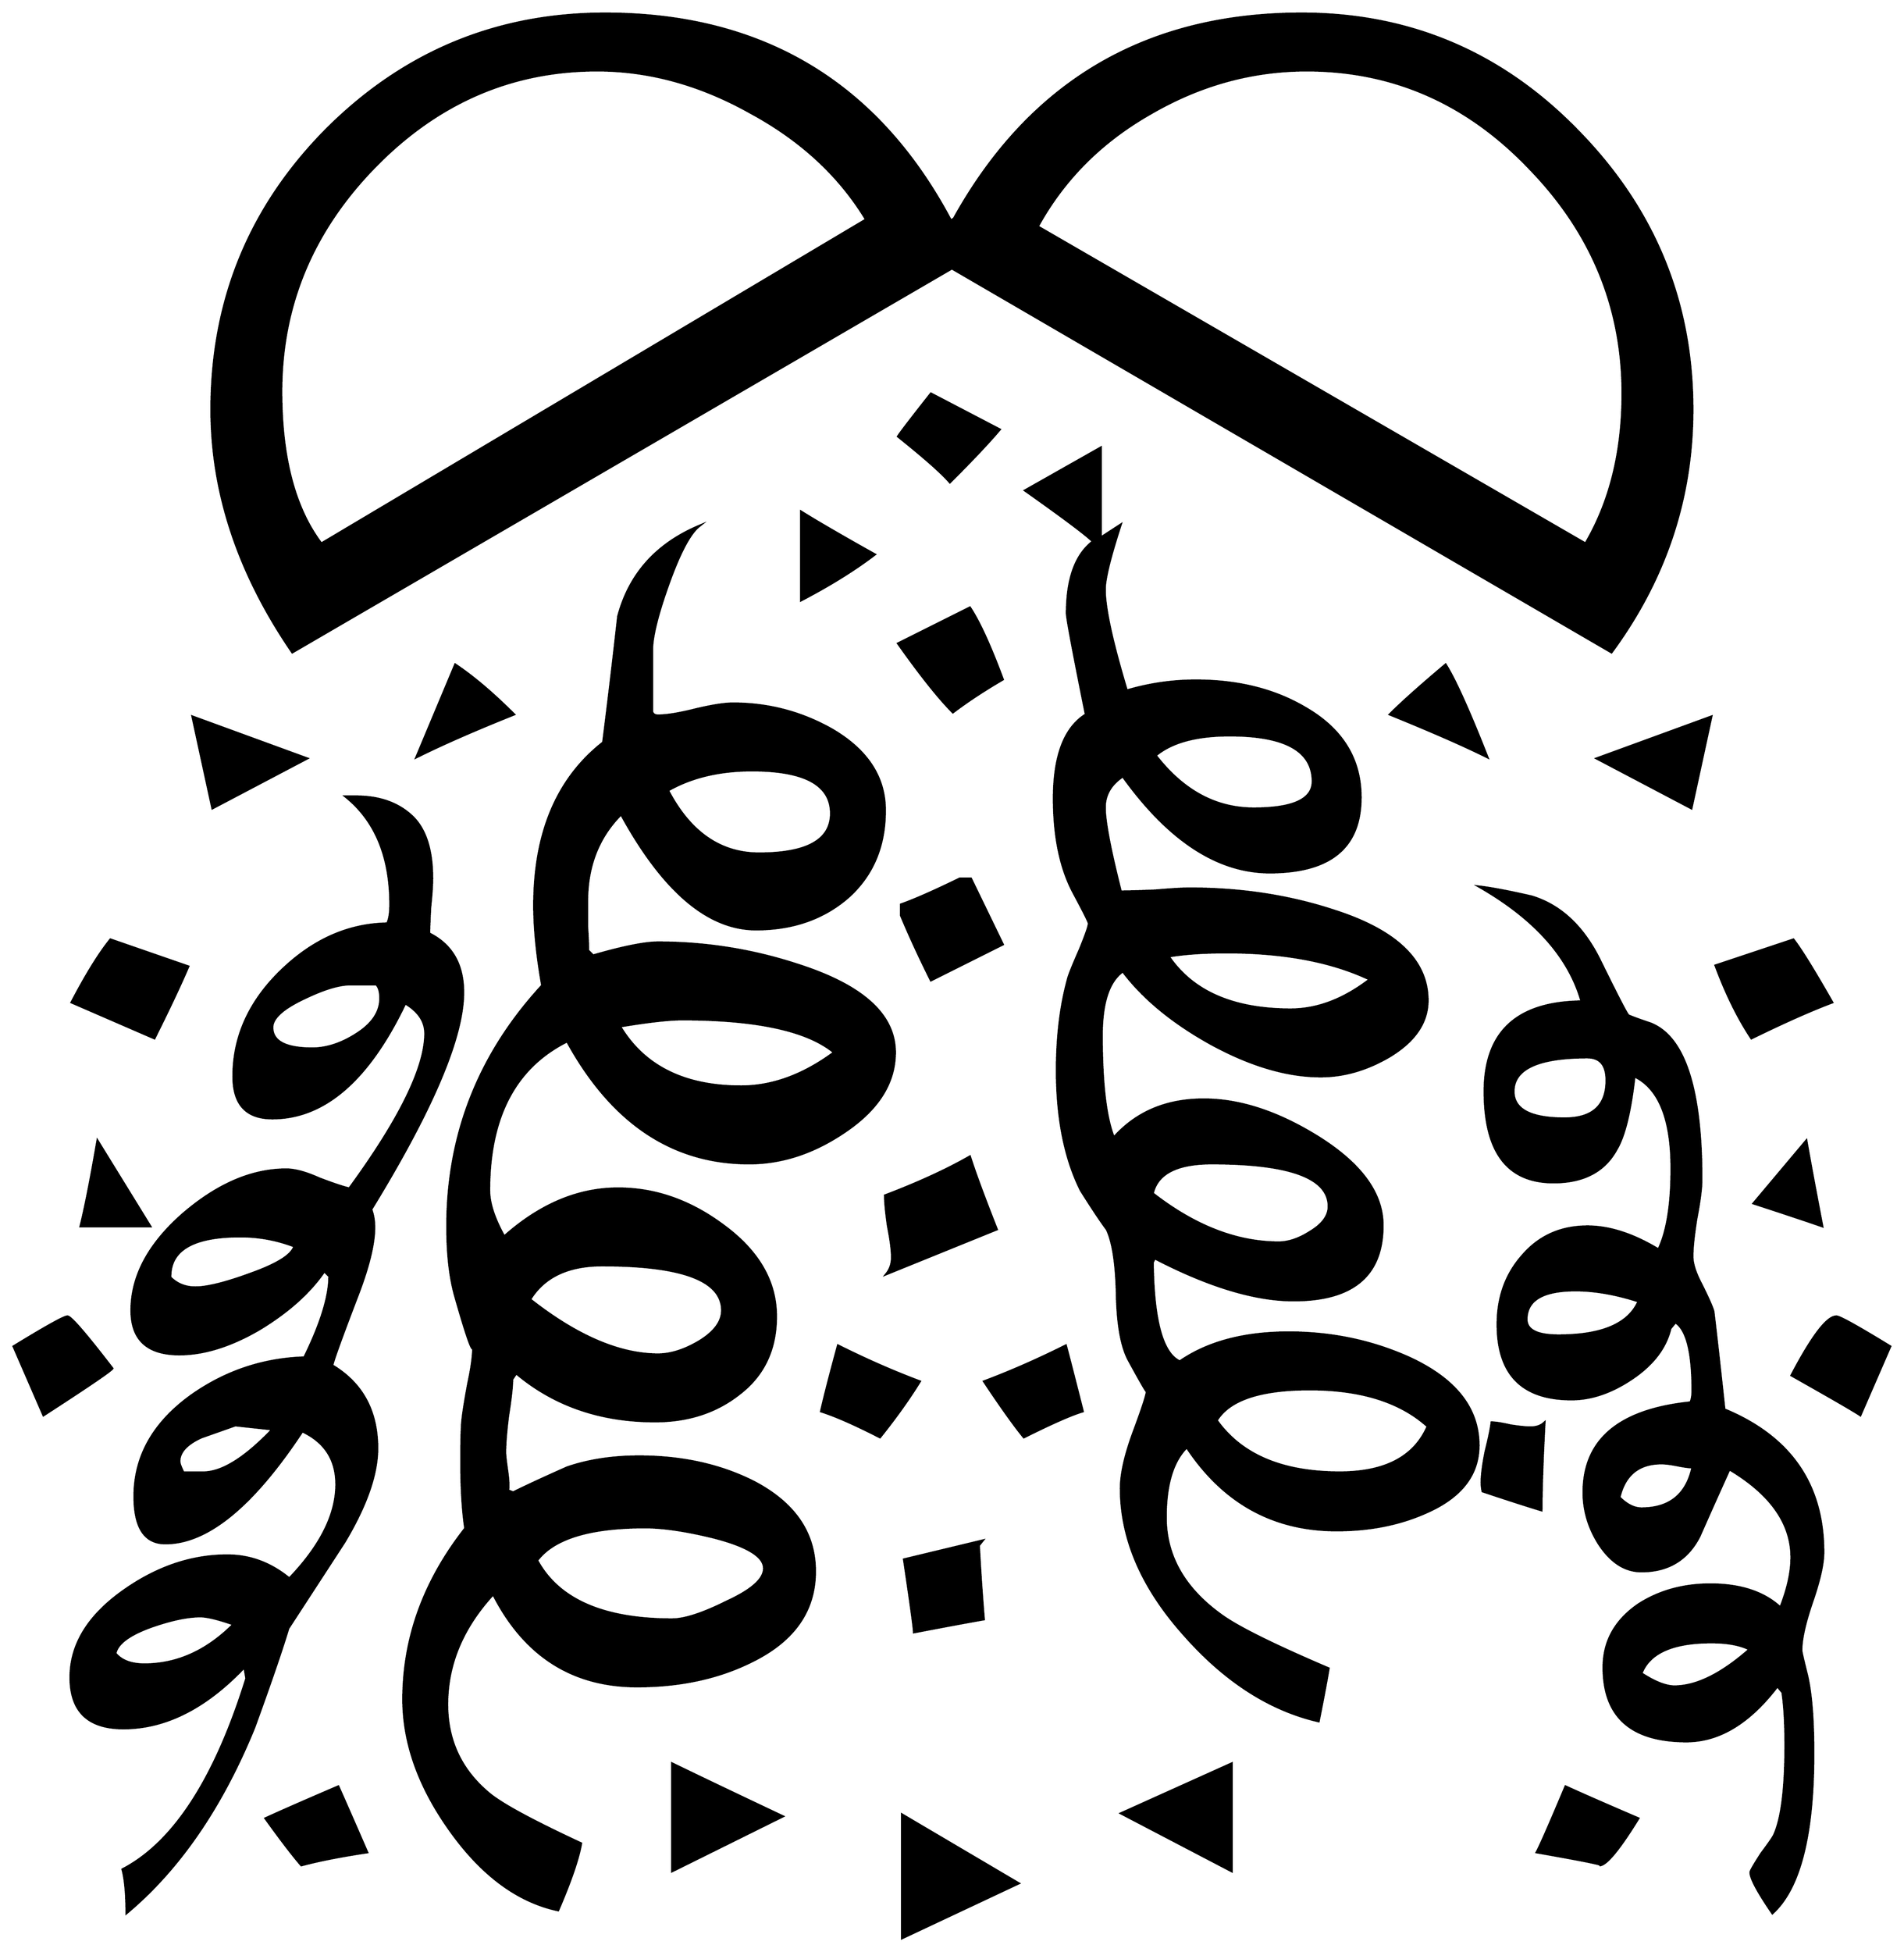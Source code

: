 


\begin{tikzpicture}[y=0.80pt, x=0.80pt, yscale=-1.0, xscale=1.0, inner sep=0pt, outer sep=0pt]
\begin{scope}[shift={(100.0,1715.0)},nonzero rule]
  \path[draw=.,fill=.,line width=1.600pt] (1781.0,-851.0) --
    (1761.0,-759.0) -- (1666.0,-809.0) -- (1781.0,-851.0) --
    cycle(1902.0,-565.0) .. controls (1880.667,-557.0) and
    (1853.667,-545.0) .. (1821.0,-529.0) .. controls
    (1807.667,-549.0) and (1795.667,-573.333) .. (1785.0,-602.0) --
    (1863.0,-628.0) .. controls (1870.333,-618.667) and
    (1883.333,-597.667) .. (1902.0,-565.0) -- cycle(1557.0,-810.0)
    .. controls (1534.333,-821.333) and (1501.667,-835.667) ..
    (1459.0,-853.0) .. controls (1471.0,-865.0) and
    (1489.667,-881.667) .. (1515.0,-903.0) .. controls
    (1524.333,-888.333) and (1538.333,-857.333) .. (1557.0,-810.0) --
    cycle(1762.0,-1158.0) .. controls (1762.0,-1069.333) and
    (1735.0,-988.333) .. (1681.0,-915.0) -- (1021.0,-1299.0) --
    (361.0,-915.0) .. controls (307.0,-993.667) and
    (280.0,-1074.667) .. (280.0,-1158.0) .. controls
    (280.0,-1267.333) and (318.333,-1360.667) .. (395.0,-1438.0) ..
    controls (472.333,-1515.333) and (565.333,-1554.0) ..
    (674.0,-1554.0) .. controls (831.333,-1554.0) and
    (946.667,-1485.0) .. (1020.0,-1347.0) -- (1023.0,-1349.0) ..
    controls (1099.0,-1485.667) and (1215.0,-1554.0) ..
    (1371.0,-1554.0) .. controls (1479.0,-1554.0) and
    (1571.0,-1515.0) .. (1647.0,-1437.0) .. controls
    (1723.667,-1359.0) and (1762.0,-1266.0) .. (1762.0,-1158.0) --
    cycle(1892.0,-341.0) .. controls (1876.667,-346.333) and
    (1853.667,-354.0) .. (1823.0,-364.0) -- (1876.0,-427.0) ..
    controls (1879.333,-407.667) and (1884.667,-379.0) ..
    (1892.0,-341.0) -- cycle(1069.0,-1138.0) .. controls
    (1058.333,-1125.333) and (1041.667,-1107.667) .. (1019.0,-1085.0) ..
    controls (1011.0,-1094.333) and (993.667,-1109.667) ..
    (967.0,-1131.0) .. controls (969.0,-1134.333) and
    (980.0,-1148.667) .. (1000.0,-1174.0) .. controls
    (1015.333,-1166.0) and (1038.333,-1154.0) .. (1069.0,-1138.0) --
    cycle(1960.0,-221.0) -- (1930.0,-152.0) .. controls
    (1925.333,-155.333) and (1902.333,-168.667) .. (1861.0,-192.0) ..
    controls (1881.667,-231.333) and (1896.667,-251.0) ..
    (1906.0,-251.0) .. controls (1909.333,-251.0) and
    (1927.333,-241.0) .. (1960.0,-221.0) -- cycle(1072.0,-888.0)
    .. controls (1052.667,-876.667) and (1036.0,-865.667) ..
    (1022.0,-855.0) .. controls (1008.0,-869.0) and
    (989.667,-892.0) .. (967.0,-924.0) -- (1039.0,-960.0) ..
    controls (1048.333,-946.0) and (1059.333,-922.0) ..
    (1072.0,-888.0) -- cycle(944.0,-1013.0) .. controls
    (924.0,-997.667) and (899.333,-982.333) .. (870.0,-967.0) --
    (870.0,-1056.0) .. controls (886.0,-1046.0) and
    (910.667,-1031.667) .. (944.0,-1013.0) -- cycle(1893.0,-15.0) ..
    controls (1893.0,-3.667) and (1889.333,12.667) .. (1882.0,34.0) ..
    controls (1874.667,55.333) and (1871.0,71.667) .. (1871.0,83.0) ..
    controls (1871.0,84.333) and (1872.667,91.667) .. (1876.0,105.0)
    .. controls (1880.667,123.0) and (1883.0,150.0) ..
    (1883.0,186.0) .. controls (1883.0,268.0) and (1869.333,321.333)
    .. (1842.0,346.0) .. controls (1827.333,324.667) and
    (1820.0,311.0) .. (1820.0,305.0) .. controls (1820.0,303.667)
    and (1823.667,297.333) .. (1831.0,286.0) .. controls
    (1839.0,275.333) and (1843.333,269.0) .. (1844.0,267.0) ..
    controls (1851.333,250.333) and (1855.0,220.667) .. (1855.0,178.0)
    .. controls (1855.0,156.0) and (1854.0,138.333) ..
    (1852.0,125.0) -- (1847.0,119.0) .. controls (1819.0,155.667)
    and (1788.667,174.0) .. (1756.0,174.0) .. controls
    (1700.667,174.0) and (1673.0,149.333) .. (1673.0,100.0) ..
    controls (1673.0,74.0) and (1684.667,53.0) .. (1708.0,37.0) ..
    controls (1728.667,23.667) and (1752.667,17.0) .. (1780.0,17.0) ..
    controls (1810.0,17.0) and (1833.333,24.667) .. (1850.0,40.0) ..
    controls (1857.333,21.333) and (1861.0,4.667) .. (1861.0,-10.0) ..
    controls (1861.0,-44.0) and (1840.333,-73.333) .. (1799.0,-98.0)
    .. controls (1789.0,-76.0) and (1779.0,-53.667) ..
    (1769.0,-31.0) .. controls (1757.0,-7.667) and (1737.667,4.0) ..
    (1711.0,4.0) .. controls (1694.333,4.0) and (1680.0,-5.333) ..
    (1668.0,-24.0) .. controls (1658.0,-40.0) and (1653.0,-57.0)
    .. (1653.0,-75.0) .. controls (1653.0,-127.667) and
    (1688.667,-157.667) .. (1760.0,-165.0) .. controls
    (1761.333,-167.667) and (1762.0,-171.667) .. (1762.0,-177.0) ..
    controls (1762.0,-215.0) and (1756.333,-237.667) ..
    (1745.0,-245.0) -- (1740.0,-239.0) .. controls
    (1735.333,-219.667) and (1722.667,-203.0) .. (1702.0,-189.0) ..
    controls (1681.333,-175.0) and (1661.0,-168.0) ..
    (1641.0,-168.0) .. controls (1591.667,-168.0) and
    (1567.0,-193.0) .. (1567.0,-243.0) .. controls
    (1567.0,-270.333) and (1575.333,-293.333) .. (1592.0,-312.0) ..
    controls (1608.667,-331.333) and (1630.333,-341.0) ..
    (1657.0,-341.0) .. controls (1679.0,-341.0) and
    (1702.667,-333.333) .. (1728.0,-318.0) .. controls
    (1736.667,-336.0) and (1741.0,-363.0) .. (1741.0,-399.0) ..
    controls (1741.0,-448.333) and (1728.667,-479.0) ..
    (1704.0,-491.0) .. controls (1700.0,-455.667) and
    (1694.0,-431.333) .. (1686.0,-418.0) .. controls
    (1674.0,-396.0) and (1653.0,-385.0) .. (1623.0,-385.0) ..
    controls (1577.0,-385.0) and (1554.0,-415.333) ..
    (1554.0,-476.0) .. controls (1554.0,-535.333) and
    (1586.333,-565.333) .. (1651.0,-566.0) .. controls
    (1638.333,-610.667) and (1604.0,-649.0) .. (1548.0,-681.0) ..
    controls (1560.0,-679.667) and (1577.667,-676.333) ..
    (1601.0,-671.0) .. controls (1629.667,-662.333) and
    (1652.333,-641.333) .. (1669.0,-608.0) .. controls
    (1687.0,-571.333) and (1696.667,-552.667) .. (1698.0,-552.0) ..
    controls (1702.667,-550.0) and (1710.0,-547.333) ..
    (1720.0,-544.0) .. controls (1754.0,-530.667) and
    (1771.0,-478.667) .. (1771.0,-388.0) .. controls
    (1771.0,-379.333) and (1769.333,-366.333) .. (1766.0,-349.0) ..
    controls (1763.333,-332.333) and (1762.0,-319.667) ..
    (1762.0,-311.0) .. controls (1762.0,-303.667) and
    (1765.0,-294.333) .. (1771.0,-283.0) .. controls
    (1777.667,-269.667) and (1781.667,-260.667) .. (1783.0,-256.0) ..
    controls (1785.667,-234.0) and (1789.333,-201.333) ..
    (1794.0,-158.0) .. controls (1860.0,-130.667) and
    (1893.0,-83.0) .. (1893.0,-15.0) -- cycle(1548.0,-122.0) ..
    controls (1548.0,-92.667) and (1530.667,-70.333) .. (1496.0,-55.0)
    .. controls (1469.333,-43.0) and (1439.333,-37.0) ..
    (1406.0,-37.0) .. controls (1342.667,-37.0) and (1292.667,-64.667)
    .. (1256.0,-120.0) .. controls (1242.0,-106.0) and
    (1235.0,-82.667) .. (1235.0,-50.0) .. controls (1235.0,-11.333)
    and (1253.667,21.333) .. (1291.0,48.0) .. controls (1307.667,60.0)
    and (1343.333,77.667) .. (1398.0,101.0) .. controls
    (1396.0,113.0) and (1392.667,130.667) .. (1388.0,154.0) ..
    controls (1338.667,142.667) and (1293.333,113.333) .. (1252.0,66.0)
    .. controls (1210.667,19.333) and (1190.0,-29.0) ..
    (1190.0,-79.0) .. controls (1190.0,-93.667) and
    (1194.333,-112.667) .. (1203.0,-136.0) .. controls
    (1211.667,-159.333) and (1216.0,-172.667) .. (1216.0,-176.0) ..
    controls (1216.0,-174.667) and (1210.0,-185.0) ..
    (1198.0,-207.0) .. controls (1190.667,-220.333) and
    (1186.667,-242.333) .. (1186.0,-273.0) .. controls
    (1185.333,-303.667) and (1182.0,-325.333) .. (1176.0,-338.0) ..
    controls (1170.0,-346.0) and (1161.333,-359.0) ..
    (1150.0,-377.0) .. controls (1134.0,-409.0) and
    (1126.0,-449.0) .. (1126.0,-497.0) .. controls
    (1126.0,-531.0) and (1129.667,-561.333) .. (1137.0,-588.0) ..
    controls (1137.667,-591.333) and (1141.667,-601.333) ..
    (1149.0,-618.0) .. controls (1155.0,-632.667) and
    (1158.0,-641.333) .. (1158.0,-644.0) .. controls
    (1158.0,-645.333) and (1153.0,-655.333) .. (1143.0,-674.0) ..
    controls (1129.667,-698.667) and (1123.0,-730.333) ..
    (1123.0,-769.0) .. controls (1123.0,-811.667) and
    (1133.667,-839.667) .. (1155.0,-853.0) .. controls
    (1142.333,-915.667) and (1136.0,-949.333) .. (1136.0,-954.0) ..
    controls (1136.0,-988.667) and (1144.667,-1012.667) ..
    (1162.0,-1026.0) .. controls (1155.333,-1032.667) and
    (1132.667,-1049.667) .. (1094.0,-1077.0) -- (1170.0,-1120.0) --
    (1170.0,-1030.0) -- (1190.0,-1043.0) .. controls
    (1179.333,-1010.333) and (1174.0,-988.667) .. (1174.0,-978.0) ..
    controls (1174.0,-959.333) and (1181.333,-925.667) ..
    (1196.0,-877.0) .. controls (1218.667,-883.667) and
    (1241.667,-887.0) .. (1265.0,-887.0) .. controls
    (1307.0,-887.0) and (1343.333,-878.0) .. (1374.0,-860.0) ..
    controls (1411.333,-838.667) and (1430.0,-808.667) ..
    (1430.0,-770.0) .. controls (1430.0,-720.0) and
    (1399.667,-695.0) .. (1339.0,-695.0) .. controls
    (1287.0,-695.0) and (1238.0,-727.0) .. (1192.0,-791.0) ..
    controls (1180.0,-783.0) and (1174.0,-772.667) ..
    (1174.0,-760.0) .. controls (1174.0,-746.0) and
    (1179.333,-718.0) .. (1190.0,-676.0) .. controls
    (1198.0,-676.0) and (1209.667,-676.333) .. (1225.0,-677.0) ..
    controls (1240.333,-678.333) and (1251.667,-679.0) ..
    (1259.0,-679.0) .. controls (1310.333,-679.0) and
    (1358.333,-671.667) .. (1403.0,-657.0) .. controls
    (1465.667,-637.0) and (1497.0,-607.0) .. (1497.0,-567.0) ..
    controls (1497.0,-545.0) and (1484.333,-526.333) ..
    (1459.0,-511.0) .. controls (1436.333,-497.667) and
    (1413.333,-491.0) .. (1390.0,-491.0) .. controls
    (1356.667,-491.0) and (1320.333,-501.667) .. (1281.0,-523.0) ..
    controls (1242.333,-544.333) and (1212.667,-568.667) ..
    (1192.0,-596.0) .. controls (1178.0,-586.0) and
    (1171.0,-564.667) .. (1171.0,-532.0) .. controls
    (1171.0,-484.0) and (1175.0,-450.0) .. (1183.0,-430.0) ..
    controls (1205.667,-455.333) and (1235.667,-468.0) ..
    (1273.0,-468.0) .. controls (1308.333,-468.0) and
    (1345.667,-456.0) .. (1385.0,-432.0) .. controls
    (1429.667,-404.667) and (1452.0,-374.667) .. (1452.0,-342.0) ..
    controls (1452.0,-292.0) and (1422.333,-267.0) ..
    (1363.0,-267.0) .. controls (1324.333,-267.0) and
    (1278.0,-281.0) .. (1224.0,-309.0) -- (1222.0,-305.0) ..
    controls (1222.667,-247.0) and (1231.667,-214.0) ..
    (1249.0,-206.0) .. controls (1277.0,-225.333) and
    (1313.333,-235.0) .. (1358.0,-235.0) .. controls
    (1400.667,-235.0) and (1440.667,-226.667) .. (1478.0,-210.0) ..
    controls (1524.667,-188.667) and (1548.0,-159.333) ..
    (1548.0,-122.0) -- cycle(1614.0,-145.0) .. controls
    (1612.0,-107.0) and (1611.0,-77.667) .. (1611.0,-57.0) ..
    controls (1597.667,-61.0) and (1578.0,-67.333) .. (1552.0,-76.0)
    .. controls (1551.333,-78.667) and (1551.0,-81.667) ..
    (1551.0,-85.0) .. controls (1551.0,-92.333) and
    (1552.333,-102.667) .. (1555.0,-116.0) .. controls
    (1558.333,-129.333) and (1560.333,-139.0) .. (1561.0,-145.0) ..
    controls (1565.0,-145.0) and (1571.333,-144.0) ..
    (1580.0,-142.0) .. controls (1588.667,-140.667) and
    (1595.333,-140.0) .. (1600.0,-140.0) .. controls
    (1606.0,-140.0) and (1610.667,-141.667) .. (1614.0,-145.0) --
    cycle(1072.0,-623.0) -- (1000.0,-587.0) .. controls
    (988.667,-609.667) and (978.667,-631.333) .. (970.0,-652.0) --
    (970.0,-663.0) .. controls (983.333,-667.667) and
    (1003.0,-676.333) .. (1029.0,-689.0) -- (1040.0,-689.0) --
    (1072.0,-623.0) -- cycle(1708.0,251.0) .. controls
    (1688.667,282.333) and (1675.667,298.0) .. (1669.0,298.0) ..
    controls (1676.333,298.0) and (1655.333,293.667) .. (1606.0,285.0)
    .. controls (1609.333,279.0) and (1619.0,257.0) ..
    (1635.0,219.0) .. controls (1651.0,226.333) and (1675.333,237.0)
    .. (1708.0,251.0) -- cycle(583.0,-853.0) .. controls
    (543.0,-837.0) and (510.333,-822.667) .. (485.0,-810.0) --
    (524.0,-903.0) .. controls (542.0,-891.0) and (561.667,-874.333)
    .. (583.0,-853.0) -- cycle(1066.0,-338.0) -- (955.0,-293.0)
    .. controls (959.0,-297.667) and (961.0,-303.333) ..
    (961.0,-310.0) .. controls (961.0,-317.333) and (959.667,-327.667)
    .. (957.0,-341.0) .. controls (955.0,-355.0) and
    (954.0,-365.333) .. (954.0,-372.0) .. controls (987.333,-384.667)
    and (1015.667,-397.667) .. (1039.0,-411.0) .. controls
    (1044.333,-394.333) and (1053.333,-370.0) .. (1066.0,-338.0) --
    cycle(1152.0,-156.0) .. controls (1140.667,-152.667) and
    (1121.0,-144.0) .. (1093.0,-130.0) .. controls
    (1083.667,-141.333) and (1070.333,-160.0) .. (1053.0,-186.0) ..
    controls (1079.667,-196.0) and (1107.0,-208.0) ..
    (1135.0,-222.0) .. controls (1136.333,-217.333) and
    (1142.0,-195.333) .. (1152.0,-156.0) -- cycle(376.0,-809.0) --
    (281.0,-759.0) -- (261.0,-851.0) -- (376.0,-809.0) --
    cycle(989.0,-186.0) .. controls (978.333,-168.667) and
    (965.0,-150.0) .. (949.0,-130.0) .. controls (924.333,-142.667)
    and (904.667,-151.333) .. (890.0,-156.0) .. controls
    (893.333,-170.667) and (899.0,-192.667) .. (907.0,-222.0) ..
    controls (935.0,-208.0) and (962.333,-196.0) .. (989.0,-186.0)
    -- cycle(964.0,-515.0) .. controls (964.0,-484.333) and
    (947.0,-457.667) .. (913.0,-435.0) .. controls (882.333,-414.333)
    and (850.667,-404.0) .. (818.0,-404.0) .. controls
    (741.333,-404.0) and (680.667,-444.667) .. (636.0,-526.0) ..
    controls (584.0,-500.0) and (558.0,-450.333) .. (558.0,-377.0)
    .. controls (558.0,-364.333) and (563.0,-349.0) ..
    (573.0,-331.0) .. controls (609.0,-363.0) and (647.0,-379.0)
    .. (687.0,-379.0) .. controls (723.667,-379.0) and
    (758.333,-367.0) .. (791.0,-343.0) .. controls (827.0,-317.0)
    and (845.0,-286.333) .. (845.0,-251.0) .. controls
    (845.0,-218.333) and (833.0,-192.667) .. (809.0,-174.0) ..
    controls (785.667,-155.333) and (757.333,-146.0) .. (724.0,-146.0)
    .. controls (669.333,-146.0) and (623.0,-162.0) ..
    (585.0,-194.0) -- (581.0,-188.0) .. controls (581.0,-180.667)
    and (579.667,-168.667) .. (577.0,-152.0) .. controls
    (575.0,-136.0) and (574.0,-123.667) .. (574.0,-115.0) ..
    controls (574.0,-112.333) and (574.667,-106.333) .. (576.0,-97.0)
    .. controls (577.333,-87.667) and (577.667,-81.0) .. (577.0,-77.0)
    -- (582.0,-75.0) .. controls (594.0,-81.0) and (612.0,-89.333)
    .. (636.0,-100.0) .. controls (657.333,-107.333) and
    (681.333,-111.0) .. (708.0,-111.0) .. controls (750.667,-111.0)
    and (788.667,-102.667) .. (822.0,-86.0) .. controls
    (863.333,-64.667) and (884.0,-34.667) .. (884.0,4.0) .. controls
    (884.0,43.333) and (863.0,73.333) .. (821.0,94.0) .. controls
    (787.667,110.667) and (749.333,119.0) .. (706.0,119.0) .. controls
    (641.333,119.0) and (593.333,88.333) .. (562.0,27.0) .. controls
    (531.333,60.333) and (516.0,97.0) .. (516.0,137.0) .. controls
    (516.0,173.667) and (530.333,203.667) .. (559.0,227.0) .. controls
    (572.333,237.667) and (602.667,254.0) .. (650.0,276.0) .. controls
    (647.333,291.333) and (639.667,313.667) .. (627.0,343.0) .. controls
    (586.333,334.333) and (550.0,307.333) .. (518.0,262.0) .. controls
    (487.333,218.667) and (472.0,175.333) .. (472.0,132.0) .. controls
    (472.0,70.667) and (492.667,13.667) .. (534.0,-39.0) .. controls
    (531.333,-57.0) and (530.0,-79.333) .. (530.0,-106.0) ..
    controls (530.0,-125.333) and (530.333,-138.667) .. (531.0,-146.0)
    .. controls (531.667,-153.333) and (533.667,-166.0) ..
    (537.0,-184.0) .. controls (540.333,-199.333) and (542.0,-211.667)
    .. (542.0,-221.0) .. controls (542.0,-212.333) and
    (536.0,-229.0) .. (524.0,-271.0) .. controls (518.667,-289.667)
    and (516.0,-313.0) .. (516.0,-341.0) .. controls
    (516.0,-433.0) and (547.667,-513.333) .. (611.0,-582.0) ..
    controls (605.667,-612.0) and (603.0,-638.667) .. (603.0,-662.0)
    .. controls (603.0,-734.667) and (626.0,-789.0) ..
    (672.0,-825.0) .. controls (677.333,-867.0) and (682.333,-909.0)
    .. (687.0,-951.0) .. controls (698.333,-993.667) and
    (725.667,-1024.0) .. (769.0,-1042.0) .. controls
    (759.667,-1035.333) and (749.333,-1016.333) .. (738.0,-985.0) ..
    controls (726.667,-953.667) and (721.0,-931.0) .. (721.0,-917.0)
    -- (721.0,-857.0) .. controls (721.0,-853.667) and
    (723.0,-852.0) .. (727.0,-852.0) .. controls (735.667,-852.0)
    and (748.0,-854.0) .. (764.0,-858.0) .. controls
    (780.667,-862.0) and (793.333,-864.0) .. (802.0,-864.0) ..
    controls (837.333,-864.0) and (870.333,-855.333) .. (901.0,-838.0)
    .. controls (936.333,-817.333) and (954.0,-790.333) ..
    (954.0,-757.0) .. controls (954.0,-721.0) and (941.667,-692.0)
    .. (917.0,-670.0) .. controls (892.333,-648.667) and
    (861.667,-638.0) .. (825.0,-638.0) .. controls (777.0,-638.0)
    and (732.0,-676.333) .. (690.0,-753.0) .. controls
    (667.333,-730.333) and (656.0,-701.333) .. (656.0,-666.0) ..
    controls (656.0,-660.0) and (656.0,-651.667) .. (656.0,-641.0)
    .. controls (656.667,-630.333) and (657.0,-622.333) ..
    (657.0,-617.0) -- (662.0,-612.0) .. controls (692.0,-620.667)
    and (713.667,-625.0) .. (727.0,-625.0) .. controls
    (775.667,-625.0) and (823.0,-617.333) .. (869.0,-602.0) ..
    controls (932.333,-581.333) and (964.0,-552.333) .. (964.0,-515.0)
    -- cycle(1301.0,304.0) -- (1190.0,246.0) -- (1301.0,196.0)
    -- (1301.0,304.0) -- cycle(1053.0,52.0) .. controls
    (1037.667,54.667) and (1014.333,59.0) .. (983.0,65.0) .. controls
    (983.0,61.0) and (979.667,36.667) .. (973.0,-8.0) --
    (1052.0,-27.0) -- (1048.0,-22.0) .. controls (1049.333,3.333)
    and (1051.0,28.0) .. (1053.0,52.0) -- cycle(257.0,-601.0) ..
    controls (249.0,-582.333) and (237.667,-558.333) .. (223.0,-529.0)
    -- (140.0,-565.0) .. controls (154.667,-593.0) and
    (167.667,-614.0) .. (179.0,-628.0) -- (257.0,-601.0) --
    cycle(1088.0,316.0) -- (971.0,371.0) .. controls
    (971.0,371.0) and (971.0,329.667) .. (971.0,247.0) --
    (1088.0,316.0) -- cycle(219.0,-341.0) -- (149.0,-341.0) ..
    controls (153.667,-359.667) and (159.333,-388.333) .. (166.0,-427.0)
    -- (219.0,-341.0) -- cycle(532.0,-575.0) .. controls
    (532.0,-530.333) and (501.333,-458.0) .. (440.0,-358.0) ..
    controls (442.0,-352.667) and (443.0,-346.667) .. (443.0,-340.0)
    .. controls (443.0,-323.333) and (437.333,-300.333) ..
    (426.0,-271.0) .. controls (410.667,-231.0) and (402.333,-208.0)
    .. (401.0,-202.0) .. controls (431.0,-184.0) and
    (446.0,-156.333) .. (446.0,-119.0) .. controls (446.0,-93.0)
    and (435.0,-61.667) .. (413.0,-25.0) .. controls (394.333,3.667)
    and (375.667,32.333) .. (357.0,61.0) .. controls (350.333,83.0)
    and (339.0,116.0) .. (323.0,160.0) .. controls (290.333,240.0)
    and (247.667,302.0) .. (195.0,346.0) .. controls (195.0,326.667)
    and (193.667,312.0) .. (191.0,302.0) .. controls (242.333,275.333)
    and (283.667,211.667) .. (315.0,111.0) -- (313.0,100.0) ..
    controls (274.333,140.667) and (234.0,161.0) .. (192.0,161.0) ..
    controls (156.667,161.0) and (139.0,144.0) .. (139.0,110.0) ..
    controls (139.0,76.667) and (157.333,47.333) .. (194.0,22.0) ..
    controls (226.667,-0.667) and (260.667,-12.0) .. (296.0,-12.0) ..
    controls (318.667,-12.0) and (339.333,-4.333) .. (358.0,11.0) ..
    controls (389.333,-21.667) and (405.0,-53.0) .. (405.0,-83.0) ..
    controls (405.0,-107.667) and (393.667,-125.333) .. (371.0,-136.0)
    .. controls (321.667,-61.333) and (276.0,-24.0) .. (234.0,-24.0)
    .. controls (213.333,-24.0) and (203.0,-39.667) .. (203.0,-71.0)
    .. controls (203.0,-111.0) and (222.0,-144.667) ..
    (260.0,-172.0) .. controls (294.0,-196.0) and (331.667,-208.667)
    .. (373.0,-210.0) .. controls (389.667,-244.0) and
    (398.0,-271.0) .. (398.0,-291.0) -- (393.0,-296.0) ..
    controls (378.333,-274.667) and (356.667,-255.333) .. (328.0,-238.0)
    .. controls (299.333,-221.333) and (272.667,-213.0) ..
    (248.0,-213.0) .. controls (216.0,-213.0) and (200.0,-227.667)
    .. (200.0,-257.0) .. controls (200.0,-291.0) and
    (217.0,-323.0) .. (251.0,-353.0) .. controls (285.667,-383.0)
    and (320.333,-398.0) .. (355.0,-398.0) .. controls
    (363.667,-398.0) and (374.667,-395.0) .. (388.0,-389.0) ..
    controls (402.0,-383.667) and (412.0,-380.333) .. (418.0,-379.0)
    .. controls (468.667,-448.333) and (494.0,-500.0) ..
    (494.0,-534.0) .. controls (494.0,-546.0) and (487.333,-556.0)
    .. (474.0,-564.0) .. controls (437.333,-487.333) and
    (393.0,-449.0) .. (341.0,-449.0) .. controls (315.0,-449.0)
    and (302.0,-463.0) .. (302.0,-491.0) .. controls
    (302.0,-530.333) and (317.667,-565.333) .. (349.0,-596.0) ..
    controls (381.0,-627.333) and (416.667,-643.333) .. (456.0,-644.0)
    .. controls (458.0,-648.0) and (459.0,-654.333) ..
    (459.0,-663.0) .. controls (459.0,-711.0) and (444.0,-747.0)
    .. (414.0,-771.0) -- (425.0,-771.0) .. controls
    (447.667,-771.0) and (466.0,-764.667) .. (480.0,-752.0) ..
    controls (494.0,-739.333) and (501.0,-718.333) .. (501.0,-689.0)
    .. controls (501.0,-682.333) and (500.333,-672.667) ..
    (499.0,-660.0) .. controls (498.333,-647.333) and (498.0,-638.667)
    .. (498.0,-634.0) .. controls (520.667,-622.667) and
    (532.0,-603.0) .. (532.0,-575.0) -- cycle(852.0,249.0) --
    (741.0,304.0) -- (741.0,196.0) .. controls (765.667,208.0) and
    (802.667,225.667) .. (852.0,249.0) -- cycle(181.0,-199.0) ..
    controls (180.333,-197.0) and (157.333,-181.333) .. (112.0,-152.0)
    .. controls (105.333,-167.333) and (95.333,-190.333) ..
    (82.0,-221.0) .. controls (114.667,-241.0) and (132.667,-251.0)
    .. (136.0,-251.0) .. controls (139.333,-251.0) and
    (154.333,-233.667) .. (181.0,-199.0) -- cycle(436.0,285.0) ..
    controls (409.333,289.0) and (387.333,293.333) .. (370.0,298.0) ..
    controls (361.333,288.0) and (349.333,272.333) .. (334.0,251.0) ..
    controls (350.0,243.667) and (374.333,233.0) .. (407.0,219.0) ..
    controls (410.333,226.333) and (420.0,248.333) .. (436.0,285.0) --
    cycle(1692.0,-1174.0) .. controls (1692.0,-1260.667) and
    (1660.667,-1336.0) .. (1598.0,-1400.0) .. controls
    (1536.0,-1464.667) and (1462.0,-1497.0) .. (1376.0,-1497.0) ..
    controls (1321.333,-1497.0) and (1269.333,-1482.667) ..
    (1220.0,-1454.0) .. controls (1170.667,-1426.0) and
    (1133.0,-1388.333) .. (1107.0,-1341.0) -- (1655.0,-1024.0) ..
    controls (1679.667,-1066.0) and (1692.0,-1116.0) ..
    (1692.0,-1174.0) -- cycle(1676.0,-487.0) .. controls
    (1676.0,-502.333) and (1669.667,-510.0) .. (1657.0,-510.0) ..
    controls (1607.667,-510.0) and (1583.0,-498.667) ..
    (1583.0,-476.0) .. controls (1583.0,-458.0) and
    (1600.0,-449.0) .. (1634.0,-449.0) .. controls
    (1662.0,-449.0) and (1676.0,-461.667) .. (1676.0,-487.0) --
    cycle(1382.0,-786.0) .. controls (1382.0,-816.667) and
    (1354.333,-832.0) .. (1299.0,-832.0) .. controls
    (1265.667,-832.0) and (1241.0,-825.333) .. (1225.0,-812.0) ..
    controls (1252.333,-776.667) and (1285.0,-759.0) ..
    (1323.0,-759.0) .. controls (1362.333,-759.0) and
    (1382.0,-768.0) .. (1382.0,-786.0) -- cycle(1439.0,-588.0)
    .. controls (1401.0,-606.0) and (1353.333,-615.0) ..
    (1296.0,-615.0) .. controls (1272.667,-615.0) and
    (1253.333,-613.667) .. (1238.0,-611.0) .. controls
    (1262.0,-575.667) and (1302.667,-558.0) .. (1360.0,-558.0) ..
    controls (1386.667,-558.0) and (1413.0,-568.0) ..
    (1439.0,-588.0) -- cycle(1708.0,-266.0) .. controls
    (1685.333,-273.333) and (1664.333,-277.0) .. (1645.0,-277.0) ..
    controls (1612.333,-277.0) and (1596.0,-267.333) ..
    (1596.0,-248.0) .. controls (1596.0,-237.333) and
    (1606.667,-232.0) .. (1628.0,-232.0) .. controls
    (1671.333,-232.0) and (1698.0,-243.333) .. (1708.0,-266.0) --
    cycle(935.0,-1348.0) .. controls (908.333,-1392.0) and
    (869.667,-1427.667) .. (819.0,-1455.0) .. controls
    (769.0,-1483.0) and (718.0,-1497.0) .. (666.0,-1497.0) ..
    controls (580.667,-1497.0) and (506.667,-1465.0) ..
    (444.0,-1401.0) .. controls (381.333,-1337.0) and
    (350.0,-1262.0) .. (350.0,-1176.0) .. controls
    (350.0,-1110.0) and (363.333,-1059.333) .. (390.0,-1024.0) --
    (935.0,-1348.0) -- cycle(1762.0,-100.0) .. controls
    (1758.667,-100.0) and (1753.667,-100.667) .. (1747.0,-102.0) ..
    controls (1740.333,-103.333) and (1735.0,-104.0) ..
    (1731.0,-104.0) .. controls (1708.333,-104.0) and
    (1694.333,-92.667) .. (1689.0,-70.0) .. controls (1696.333,-62.667)
    and (1703.667,-59.0) .. (1711.0,-59.0) .. controls
    (1739.0,-59.0) and (1756.0,-72.667) .. (1762.0,-100.0) --
    cycle(1398.0,-361.0) .. controls (1398.0,-389.667) and
    (1359.0,-404.0) .. (1281.0,-404.0) .. controls
    (1246.333,-404.0) and (1226.667,-394.0) .. (1222.0,-374.0) ..
    controls (1264.0,-341.333) and (1306.0,-325.0) ..
    (1348.0,-325.0) .. controls (1358.0,-325.0) and
    (1368.667,-328.667) .. (1380.0,-336.0) .. controls
    (1392.0,-343.333) and (1398.0,-351.667) .. (1398.0,-361.0) --
    cycle(1819.0,82.0) .. controls (1809.667,77.333) and
    (1797.0,75.0) .. (1781.0,75.0) .. controls (1742.333,75.0) and
    (1719.0,85.333) .. (1711.0,106.0) .. controls (1724.333,114.667)
    and (1735.333,119.0) .. (1744.0,119.0) .. controls
    (1766.0,119.0) and (1791.0,106.667) .. (1819.0,82.0) --
    cycle(900.0,-754.0) .. controls (900.0,-782.667) and
    (873.667,-797.0) .. (821.0,-797.0) .. controls (788.333,-797.0)
    and (760.333,-790.333) .. (737.0,-777.0) .. controls
    (759.0,-735.0) and (789.333,-714.0) .. (828.0,-714.0) ..
    controls (876.0,-714.0) and (900.0,-727.333) .. (900.0,-754.0)
    -- cycle(1497.0,-141.0) .. controls (1469.667,-165.667) and
    (1430.333,-178.0) .. (1379.0,-178.0) .. controls
    (1329.667,-178.0) and (1298.667,-167.667) .. (1286.0,-147.0) ..
    controls (1310.667,-112.333) and (1351.667,-95.0) ..
    (1409.0,-95.0) .. controls (1454.333,-95.0) and
    (1483.667,-110.333) .. (1497.0,-141.0) -- cycle(903.0,-515.0) ..
    controls (876.333,-537.0) and (825.667,-548.0) .. (751.0,-548.0)
    .. controls (737.667,-548.0) and (717.0,-545.667) ..
    (689.0,-541.0) .. controls (713.0,-501.0) and (753.333,-481.0)
    .. (810.0,-481.0) .. controls (841.333,-481.0) and
    (872.333,-492.333) .. (903.0,-515.0) -- cycle(791.0,-257.0) ..
    controls (791.0,-287.0) and (751.0,-302.0) .. (671.0,-302.0)
    .. controls (637.0,-302.0) and (613.0,-290.667) ..
    (599.0,-268.0) .. controls (645.667,-231.333) and (688.333,-213.0)
    .. (727.0,-213.0) .. controls (739.667,-213.0) and
    (753.333,-217.333) .. (768.0,-226.0) .. controls (783.333,-235.333)
    and (791.0,-245.667) .. (791.0,-257.0) -- cycle(449.0,-569.0)
    .. controls (449.0,-575.667) and (447.667,-580.333) ..
    (445.0,-583.0) -- (419.0,-583.0) .. controls (407.667,-583.0)
    and (392.333,-578.333) .. (373.0,-569.0) .. controls
    (351.667,-559.0) and (341.0,-549.333) .. (341.0,-540.0) ..
    controls (341.0,-526.0) and (354.333,-519.0) .. (381.0,-519.0)
    .. controls (395.667,-519.0) and (410.667,-524.0) ..
    (426.0,-534.0) .. controls (441.333,-544.0) and (449.0,-555.667)
    .. (449.0,-569.0) -- cycle(833.0,1.0) .. controls
    (833.0,-11.0) and (816.0,-21.333) .. (782.0,-30.0) .. controls
    (754.667,-36.667) and (732.0,-40.0) .. (714.0,-40.0) .. controls
    (658.667,-40.0) and (622.667,-29.0) .. (606.0,-7.0) .. controls
    (627.333,32.333) and (672.333,52.0) .. (741.0,52.0) .. controls
    (753.667,52.0) and (772.0,46.0) .. (796.0,34.0) .. controls
    (820.667,22.667) and (833.0,11.667) .. (833.0,1.0) --
    cycle(363.0,-321.0) .. controls (345.667,-327.667) and
    (327.667,-331.0) .. (309.0,-331.0) .. controls (261.667,-331.0)
    and (238.333,-317.333) .. (239.0,-290.0) .. controls
    (245.667,-283.333) and (254.0,-280.0) .. (264.0,-280.0) ..
    controls (276.0,-280.0) and (294.667,-284.667) .. (320.0,-294.0)
    .. controls (346.0,-303.333) and (360.333,-312.333) ..
    (363.0,-321.0) -- cycle(341.0,-138.0) -- (304.0,-142.0) ..
    controls (292.667,-138.0) and (281.333,-134.0) .. (270.0,-130.0)
    .. controls (255.333,-123.333) and (248.0,-115.333) ..
    (248.0,-106.0) .. controls (248.0,-104.0) and (249.333,-100.333)
    .. (252.0,-95.0) -- (272.0,-95.0) .. controls (290.667,-95.0)
    and (313.667,-109.333) .. (341.0,-138.0) -- cycle(302.0,57.0) ..
    controls (286.667,51.667) and (275.667,49.0) .. (269.0,49.0) ..
    controls (256.333,49.0) and (240.333,52.333) .. (221.0,59.0) ..
    controls (198.333,67.0) and (186.0,76.0) .. (184.0,86.0) ..
    controls (190.0,93.333) and (199.667,97.0) .. (213.0,97.0) ..
    controls (245.667,97.0) and (275.333,83.667) .. (302.0,57.0) --
    cycle;
\end{scope}

\end{tikzpicture}


